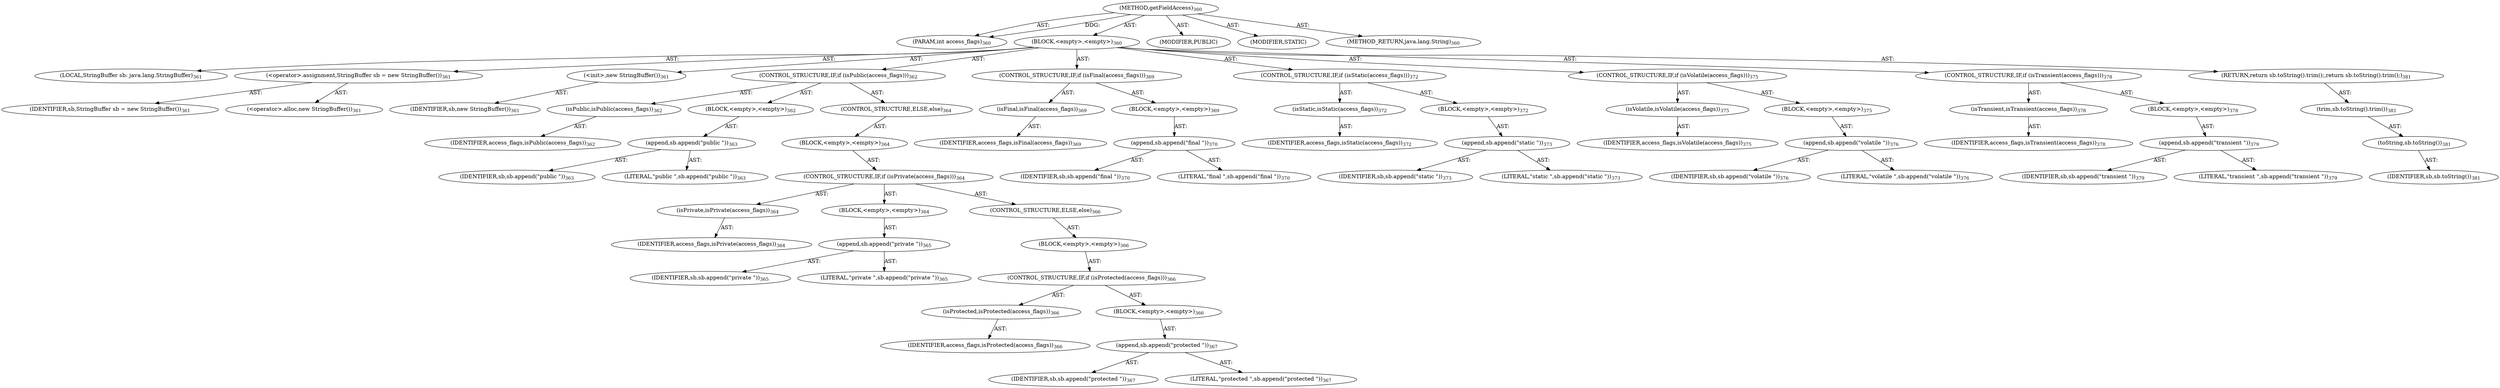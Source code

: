 digraph "getFieldAccess" {  
"111669149716" [label = <(METHOD,getFieldAccess)<SUB>360</SUB>> ]
"115964117015" [label = <(PARAM,int access_flags)<SUB>360</SUB>> ]
"25769803822" [label = <(BLOCK,&lt;empty&gt;,&lt;empty&gt;)<SUB>360</SUB>> ]
"94489280523" [label = <(LOCAL,StringBuffer sb: java.lang.StringBuffer)<SUB>361</SUB>> ]
"30064771204" [label = <(&lt;operator&gt;.assignment,StringBuffer sb = new StringBuffer())<SUB>361</SUB>> ]
"68719476838" [label = <(IDENTIFIER,sb,StringBuffer sb = new StringBuffer())<SUB>361</SUB>> ]
"30064771205" [label = <(&lt;operator&gt;.alloc,new StringBuffer())<SUB>361</SUB>> ]
"30064771206" [label = <(&lt;init&gt;,new StringBuffer())<SUB>361</SUB>> ]
"68719476839" [label = <(IDENTIFIER,sb,new StringBuffer())<SUB>361</SUB>> ]
"47244640282" [label = <(CONTROL_STRUCTURE,IF,if (isPublic(access_flags)))<SUB>362</SUB>> ]
"30064771207" [label = <(isPublic,isPublic(access_flags))<SUB>362</SUB>> ]
"68719476840" [label = <(IDENTIFIER,access_flags,isPublic(access_flags))<SUB>362</SUB>> ]
"25769803823" [label = <(BLOCK,&lt;empty&gt;,&lt;empty&gt;)<SUB>362</SUB>> ]
"30064771208" [label = <(append,sb.append(&quot;public &quot;))<SUB>363</SUB>> ]
"68719476841" [label = <(IDENTIFIER,sb,sb.append(&quot;public &quot;))<SUB>363</SUB>> ]
"90194313270" [label = <(LITERAL,&quot;public &quot;,sb.append(&quot;public &quot;))<SUB>363</SUB>> ]
"47244640283" [label = <(CONTROL_STRUCTURE,ELSE,else)<SUB>364</SUB>> ]
"25769803824" [label = <(BLOCK,&lt;empty&gt;,&lt;empty&gt;)<SUB>364</SUB>> ]
"47244640284" [label = <(CONTROL_STRUCTURE,IF,if (isPrivate(access_flags)))<SUB>364</SUB>> ]
"30064771209" [label = <(isPrivate,isPrivate(access_flags))<SUB>364</SUB>> ]
"68719476842" [label = <(IDENTIFIER,access_flags,isPrivate(access_flags))<SUB>364</SUB>> ]
"25769803825" [label = <(BLOCK,&lt;empty&gt;,&lt;empty&gt;)<SUB>364</SUB>> ]
"30064771210" [label = <(append,sb.append(&quot;private &quot;))<SUB>365</SUB>> ]
"68719476843" [label = <(IDENTIFIER,sb,sb.append(&quot;private &quot;))<SUB>365</SUB>> ]
"90194313271" [label = <(LITERAL,&quot;private &quot;,sb.append(&quot;private &quot;))<SUB>365</SUB>> ]
"47244640285" [label = <(CONTROL_STRUCTURE,ELSE,else)<SUB>366</SUB>> ]
"25769803826" [label = <(BLOCK,&lt;empty&gt;,&lt;empty&gt;)<SUB>366</SUB>> ]
"47244640286" [label = <(CONTROL_STRUCTURE,IF,if (isProtected(access_flags)))<SUB>366</SUB>> ]
"30064771211" [label = <(isProtected,isProtected(access_flags))<SUB>366</SUB>> ]
"68719476844" [label = <(IDENTIFIER,access_flags,isProtected(access_flags))<SUB>366</SUB>> ]
"25769803827" [label = <(BLOCK,&lt;empty&gt;,&lt;empty&gt;)<SUB>366</SUB>> ]
"30064771212" [label = <(append,sb.append(&quot;protected &quot;))<SUB>367</SUB>> ]
"68719476845" [label = <(IDENTIFIER,sb,sb.append(&quot;protected &quot;))<SUB>367</SUB>> ]
"90194313272" [label = <(LITERAL,&quot;protected &quot;,sb.append(&quot;protected &quot;))<SUB>367</SUB>> ]
"47244640287" [label = <(CONTROL_STRUCTURE,IF,if (isFinal(access_flags)))<SUB>369</SUB>> ]
"30064771213" [label = <(isFinal,isFinal(access_flags))<SUB>369</SUB>> ]
"68719476846" [label = <(IDENTIFIER,access_flags,isFinal(access_flags))<SUB>369</SUB>> ]
"25769803828" [label = <(BLOCK,&lt;empty&gt;,&lt;empty&gt;)<SUB>369</SUB>> ]
"30064771214" [label = <(append,sb.append(&quot;final &quot;))<SUB>370</SUB>> ]
"68719476847" [label = <(IDENTIFIER,sb,sb.append(&quot;final &quot;))<SUB>370</SUB>> ]
"90194313273" [label = <(LITERAL,&quot;final &quot;,sb.append(&quot;final &quot;))<SUB>370</SUB>> ]
"47244640288" [label = <(CONTROL_STRUCTURE,IF,if (isStatic(access_flags)))<SUB>372</SUB>> ]
"30064771215" [label = <(isStatic,isStatic(access_flags))<SUB>372</SUB>> ]
"68719476848" [label = <(IDENTIFIER,access_flags,isStatic(access_flags))<SUB>372</SUB>> ]
"25769803829" [label = <(BLOCK,&lt;empty&gt;,&lt;empty&gt;)<SUB>372</SUB>> ]
"30064771216" [label = <(append,sb.append(&quot;static &quot;))<SUB>373</SUB>> ]
"68719476849" [label = <(IDENTIFIER,sb,sb.append(&quot;static &quot;))<SUB>373</SUB>> ]
"90194313274" [label = <(LITERAL,&quot;static &quot;,sb.append(&quot;static &quot;))<SUB>373</SUB>> ]
"47244640289" [label = <(CONTROL_STRUCTURE,IF,if (isVolatile(access_flags)))<SUB>375</SUB>> ]
"30064771217" [label = <(isVolatile,isVolatile(access_flags))<SUB>375</SUB>> ]
"68719476850" [label = <(IDENTIFIER,access_flags,isVolatile(access_flags))<SUB>375</SUB>> ]
"25769803830" [label = <(BLOCK,&lt;empty&gt;,&lt;empty&gt;)<SUB>375</SUB>> ]
"30064771218" [label = <(append,sb.append(&quot;volatile &quot;))<SUB>376</SUB>> ]
"68719476851" [label = <(IDENTIFIER,sb,sb.append(&quot;volatile &quot;))<SUB>376</SUB>> ]
"90194313275" [label = <(LITERAL,&quot;volatile &quot;,sb.append(&quot;volatile &quot;))<SUB>376</SUB>> ]
"47244640290" [label = <(CONTROL_STRUCTURE,IF,if (isTransient(access_flags)))<SUB>378</SUB>> ]
"30064771219" [label = <(isTransient,isTransient(access_flags))<SUB>378</SUB>> ]
"68719476852" [label = <(IDENTIFIER,access_flags,isTransient(access_flags))<SUB>378</SUB>> ]
"25769803831" [label = <(BLOCK,&lt;empty&gt;,&lt;empty&gt;)<SUB>378</SUB>> ]
"30064771220" [label = <(append,sb.append(&quot;transient &quot;))<SUB>379</SUB>> ]
"68719476853" [label = <(IDENTIFIER,sb,sb.append(&quot;transient &quot;))<SUB>379</SUB>> ]
"90194313276" [label = <(LITERAL,&quot;transient &quot;,sb.append(&quot;transient &quot;))<SUB>379</SUB>> ]
"146028888083" [label = <(RETURN,return sb.toString().trim();,return sb.toString().trim();)<SUB>381</SUB>> ]
"30064771221" [label = <(trim,sb.toString().trim())<SUB>381</SUB>> ]
"30064771222" [label = <(toString,sb.toString())<SUB>381</SUB>> ]
"68719476854" [label = <(IDENTIFIER,sb,sb.toString())<SUB>381</SUB>> ]
"133143986242" [label = <(MODIFIER,PUBLIC)> ]
"133143986243" [label = <(MODIFIER,STATIC)> ]
"128849018900" [label = <(METHOD_RETURN,java.lang.String)<SUB>360</SUB>> ]
  "111669149716" -> "115964117015"  [ label = "AST: "] 
  "111669149716" -> "25769803822"  [ label = "AST: "] 
  "111669149716" -> "133143986242"  [ label = "AST: "] 
  "111669149716" -> "133143986243"  [ label = "AST: "] 
  "111669149716" -> "128849018900"  [ label = "AST: "] 
  "25769803822" -> "94489280523"  [ label = "AST: "] 
  "25769803822" -> "30064771204"  [ label = "AST: "] 
  "25769803822" -> "30064771206"  [ label = "AST: "] 
  "25769803822" -> "47244640282"  [ label = "AST: "] 
  "25769803822" -> "47244640287"  [ label = "AST: "] 
  "25769803822" -> "47244640288"  [ label = "AST: "] 
  "25769803822" -> "47244640289"  [ label = "AST: "] 
  "25769803822" -> "47244640290"  [ label = "AST: "] 
  "25769803822" -> "146028888083"  [ label = "AST: "] 
  "30064771204" -> "68719476838"  [ label = "AST: "] 
  "30064771204" -> "30064771205"  [ label = "AST: "] 
  "30064771206" -> "68719476839"  [ label = "AST: "] 
  "47244640282" -> "30064771207"  [ label = "AST: "] 
  "47244640282" -> "25769803823"  [ label = "AST: "] 
  "47244640282" -> "47244640283"  [ label = "AST: "] 
  "30064771207" -> "68719476840"  [ label = "AST: "] 
  "25769803823" -> "30064771208"  [ label = "AST: "] 
  "30064771208" -> "68719476841"  [ label = "AST: "] 
  "30064771208" -> "90194313270"  [ label = "AST: "] 
  "47244640283" -> "25769803824"  [ label = "AST: "] 
  "25769803824" -> "47244640284"  [ label = "AST: "] 
  "47244640284" -> "30064771209"  [ label = "AST: "] 
  "47244640284" -> "25769803825"  [ label = "AST: "] 
  "47244640284" -> "47244640285"  [ label = "AST: "] 
  "30064771209" -> "68719476842"  [ label = "AST: "] 
  "25769803825" -> "30064771210"  [ label = "AST: "] 
  "30064771210" -> "68719476843"  [ label = "AST: "] 
  "30064771210" -> "90194313271"  [ label = "AST: "] 
  "47244640285" -> "25769803826"  [ label = "AST: "] 
  "25769803826" -> "47244640286"  [ label = "AST: "] 
  "47244640286" -> "30064771211"  [ label = "AST: "] 
  "47244640286" -> "25769803827"  [ label = "AST: "] 
  "30064771211" -> "68719476844"  [ label = "AST: "] 
  "25769803827" -> "30064771212"  [ label = "AST: "] 
  "30064771212" -> "68719476845"  [ label = "AST: "] 
  "30064771212" -> "90194313272"  [ label = "AST: "] 
  "47244640287" -> "30064771213"  [ label = "AST: "] 
  "47244640287" -> "25769803828"  [ label = "AST: "] 
  "30064771213" -> "68719476846"  [ label = "AST: "] 
  "25769803828" -> "30064771214"  [ label = "AST: "] 
  "30064771214" -> "68719476847"  [ label = "AST: "] 
  "30064771214" -> "90194313273"  [ label = "AST: "] 
  "47244640288" -> "30064771215"  [ label = "AST: "] 
  "47244640288" -> "25769803829"  [ label = "AST: "] 
  "30064771215" -> "68719476848"  [ label = "AST: "] 
  "25769803829" -> "30064771216"  [ label = "AST: "] 
  "30064771216" -> "68719476849"  [ label = "AST: "] 
  "30064771216" -> "90194313274"  [ label = "AST: "] 
  "47244640289" -> "30064771217"  [ label = "AST: "] 
  "47244640289" -> "25769803830"  [ label = "AST: "] 
  "30064771217" -> "68719476850"  [ label = "AST: "] 
  "25769803830" -> "30064771218"  [ label = "AST: "] 
  "30064771218" -> "68719476851"  [ label = "AST: "] 
  "30064771218" -> "90194313275"  [ label = "AST: "] 
  "47244640290" -> "30064771219"  [ label = "AST: "] 
  "47244640290" -> "25769803831"  [ label = "AST: "] 
  "30064771219" -> "68719476852"  [ label = "AST: "] 
  "25769803831" -> "30064771220"  [ label = "AST: "] 
  "30064771220" -> "68719476853"  [ label = "AST: "] 
  "30064771220" -> "90194313276"  [ label = "AST: "] 
  "146028888083" -> "30064771221"  [ label = "AST: "] 
  "30064771221" -> "30064771222"  [ label = "AST: "] 
  "30064771222" -> "68719476854"  [ label = "AST: "] 
  "111669149716" -> "115964117015"  [ label = "DDG: "] 
}
